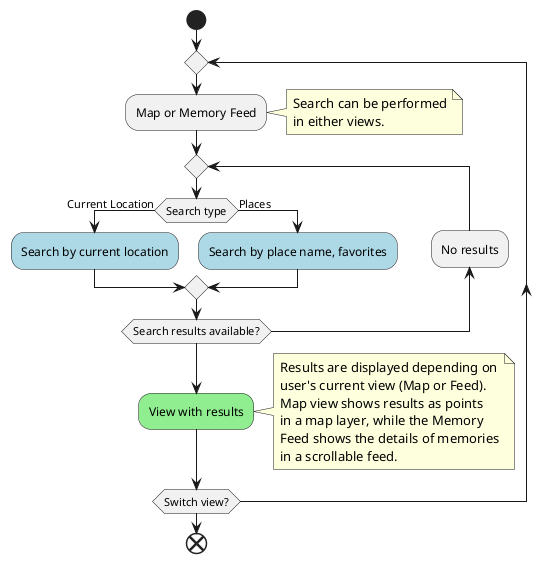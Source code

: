 @startuml Memory search activity diagram
start
repeat
:Map or Memory Feed;
note right
  Search can be performed
  in either views.
end note
repeat

if(Search type) then(Current Location)
#LightBlue:Search by current location;
else(Places)
#LightBlue:Search by place name, favorites;
endif

backward :No results;
repeatwhile(Search results available?)
#LightGreen:View with results;
note right
Results are displayed depending on
user's current view (Map or Feed).
Map view shows results as points
in a map layer, while the Memory
Feed shows the details of memories
in a scrollable feed.
end note
repeatwhile(Switch view?)
end
@enduml